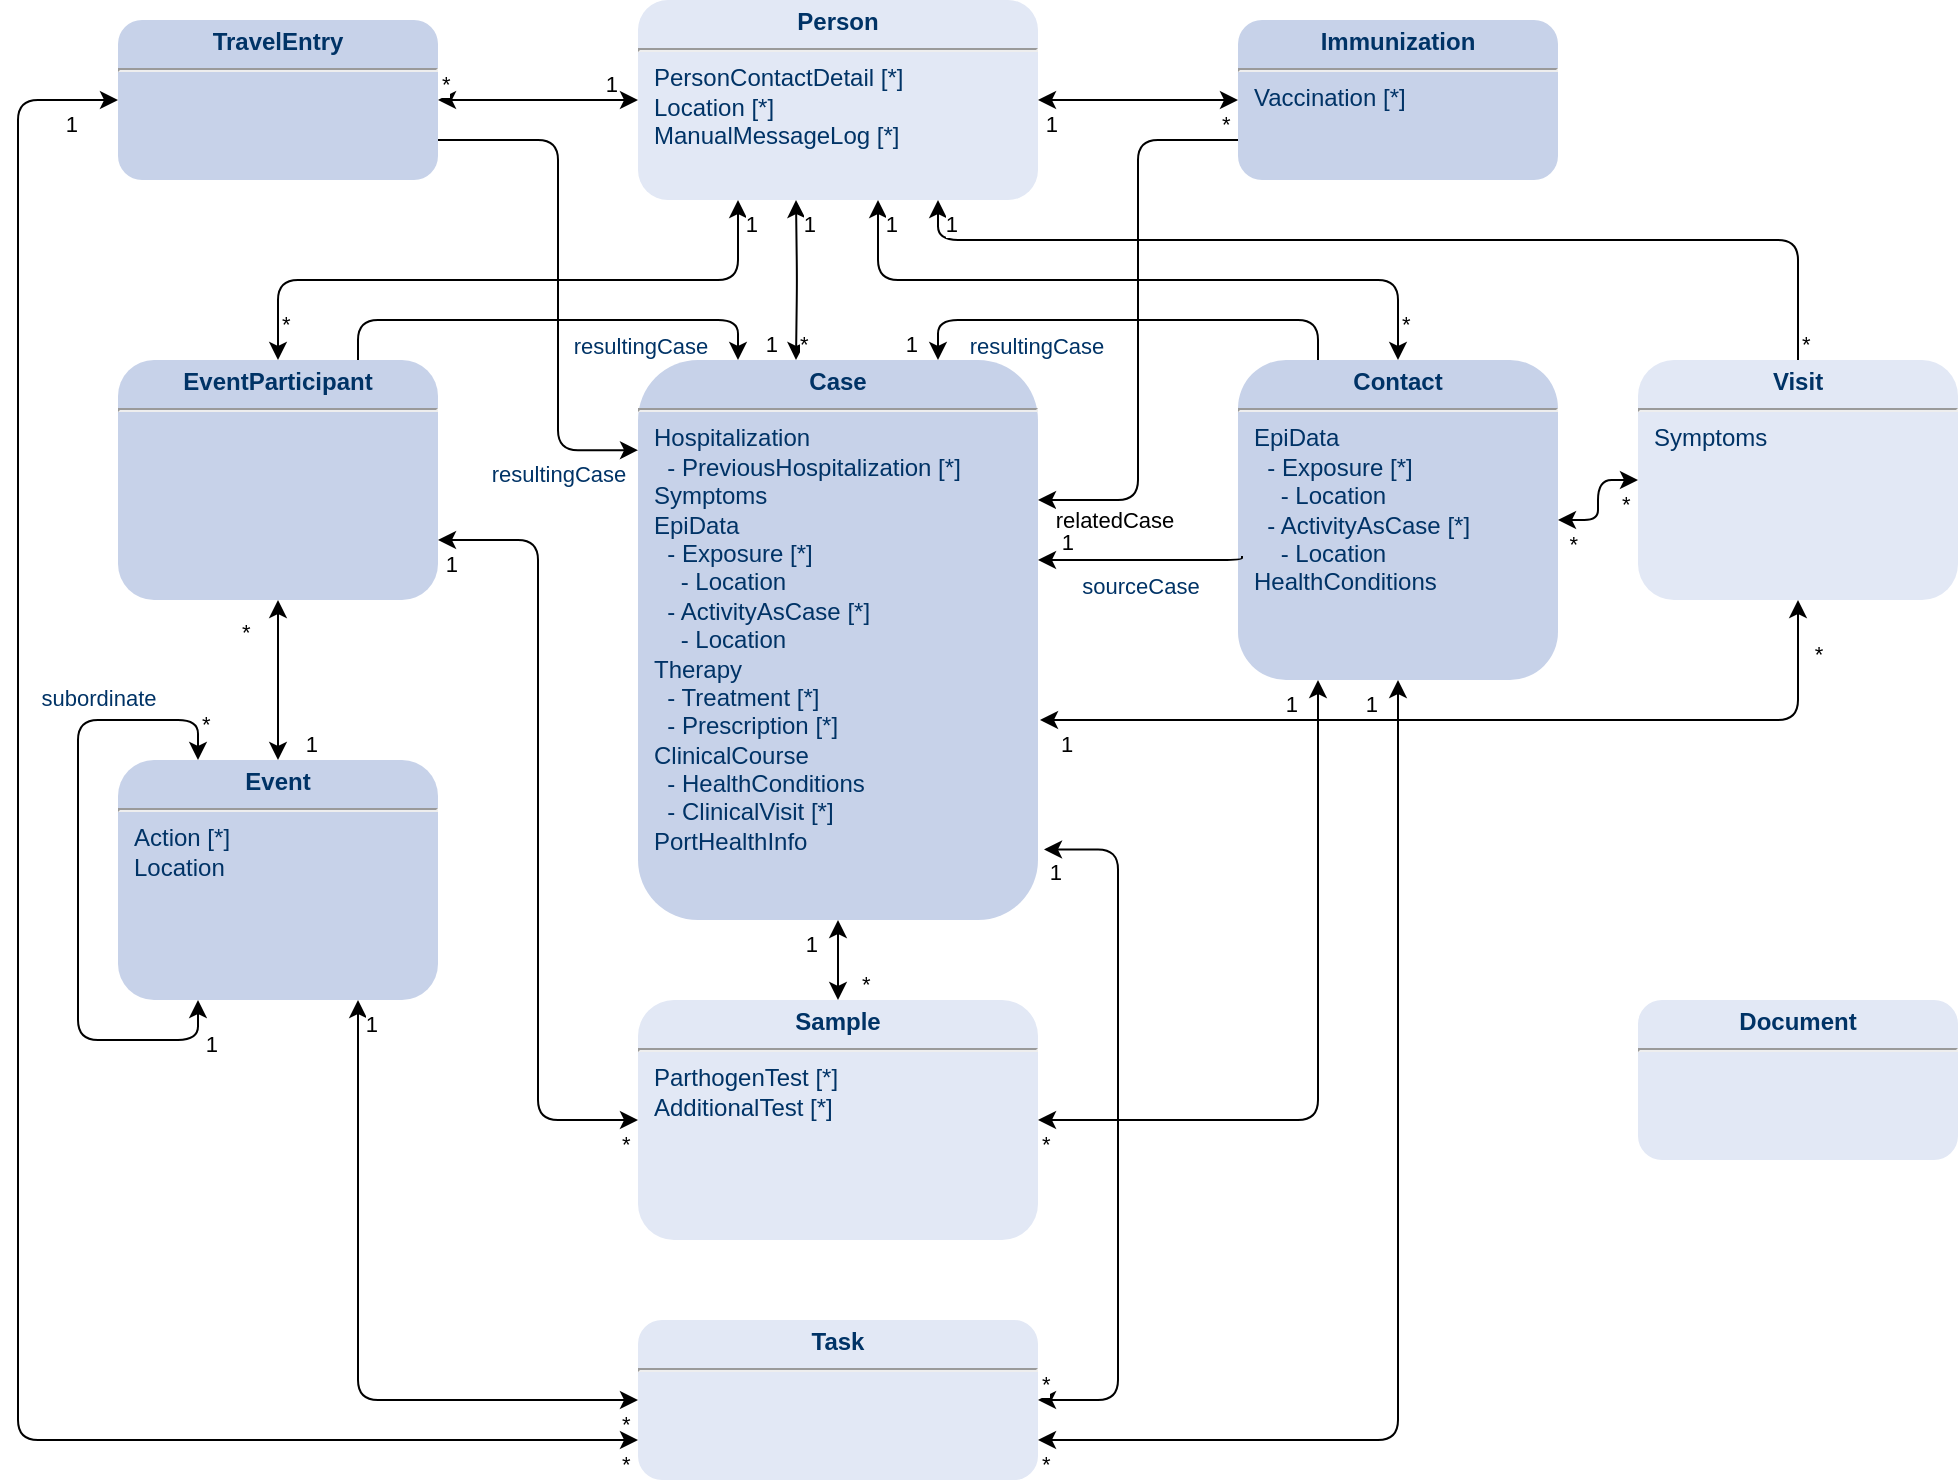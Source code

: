 <mxfile version="20.4.0" type="device"><diagram id="3otBw4WY1F9JUYCUnXQR" name="Seite-1"><mxGraphModel dx="1422" dy="752" grid="1" gridSize="10" guides="1" tooltips="1" connect="1" arrows="1" fold="1" page="1" pageScale="1" pageWidth="827" pageHeight="1169" math="0" shadow="0"><root><mxCell id="0"/><mxCell id="1" parent="0"/><mxCell id="sUHIJMvsawrm-rF5vCnu-1" value="&lt;p style=&quot;margin: 4px 0px 0px ; text-align: center&quot;&gt;&lt;strong&gt;Contact&lt;/strong&gt;&lt;/p&gt;&lt;hr&gt;&lt;p style=&quot;margin: 0px ; margin-left: 8px&quot;&gt;EpiData&lt;/p&gt;&lt;p style=&quot;margin: 0px ; margin-left: 8px&quot;&gt;&amp;nbsp; - Exposure [*]&lt;/p&gt;&lt;p style=&quot;margin: 0px ; margin-left: 8px&quot;&gt;&amp;nbsp;&amp;nbsp;&amp;nbsp; - Location&lt;br&gt;&lt;/p&gt;&lt;p style=&quot;margin: 0px ; margin-left: 8px&quot;&gt;&amp;nbsp; - ActivityAsCase [*]&lt;br&gt;&lt;/p&gt;&lt;p style=&quot;margin: 0px ; margin-left: 8px&quot;&gt;&amp;nbsp;&amp;nbsp;&amp;nbsp; - Location&lt;/p&gt;&lt;p style=&quot;margin: 0px ; margin-left: 8px&quot;&gt;HealthConditions&lt;br&gt;&lt;/p&gt;" style="verticalAlign=top;align=left;overflow=fill;fontSize=12;fontFamily=Helvetica;html=1;strokeColor=none;shadow=0;fillColor=#C7D2E9;fontColor=#003366;rounded=1;" vertex="1" parent="1"><mxGeometry x="820" y="440" width="160" height="160" as="geometry"/></mxCell><mxCell id="sUHIJMvsawrm-rF5vCnu-2" value="&lt;p style=&quot;margin: 4px 0px 0px ; text-align: center&quot;&gt;&lt;strong&gt;Case&lt;/strong&gt;&lt;/p&gt;&lt;hr&gt;&lt;p style=&quot;margin: 0px ; margin-left: 8px&quot;&gt;Hospitalization&lt;/p&gt;&lt;p style=&quot;margin: 0px ; margin-left: 8px&quot;&gt;&amp;nbsp; - PreviousHospitalization [*]&lt;br&gt;&lt;/p&gt;&lt;p style=&quot;margin: 0px ; margin-left: 8px&quot;&gt;Symptoms&lt;/p&gt;&lt;p style=&quot;margin: 0px ; margin-left: 8px&quot;&gt;EpiData&lt;/p&gt;&lt;p style=&quot;margin: 0px ; margin-left: 8px&quot;&gt;&amp;nbsp; - Exposure [*]&lt;/p&gt;&lt;p style=&quot;margin: 0px ; margin-left: 8px&quot;&gt;&amp;nbsp;&amp;nbsp;&amp;nbsp; - Location&lt;br&gt;&lt;/p&gt;&lt;p style=&quot;margin: 0px ; margin-left: 8px&quot;&gt;&amp;nbsp; - ActivityAsCase [*]&lt;br&gt;&lt;/p&gt;&lt;p style=&quot;margin: 0px ; margin-left: 8px&quot;&gt;&amp;nbsp;&amp;nbsp;&amp;nbsp; - Location&lt;/p&gt;&lt;p style=&quot;margin: 0px ; margin-left: 8px&quot;&gt;Therapy&lt;/p&gt;&lt;p style=&quot;margin: 0px ; margin-left: 8px&quot;&gt;&amp;nbsp; - Treatment [*]&lt;/p&gt;&lt;p style=&quot;margin: 0px ; margin-left: 8px&quot;&gt;&amp;nbsp; - Prescription [*]&lt;br&gt;&lt;/p&gt;&lt;p style=&quot;margin: 0px ; margin-left: 8px&quot;&gt;ClinicalCourse&lt;/p&gt;&lt;p style=&quot;margin: 0px ; margin-left: 8px&quot;&gt;&amp;nbsp; - HealthConditions&lt;/p&gt;&lt;p style=&quot;margin: 0px ; margin-left: 8px&quot;&gt;&amp;nbsp; - ClinicalVisit [*]&lt;br&gt;&lt;/p&gt;&lt;p style=&quot;margin: 0px ; margin-left: 8px&quot;&gt;PortHealthInfo&lt;/p&gt;" style="verticalAlign=top;align=left;overflow=fill;fontSize=12;fontFamily=Helvetica;html=1;shadow=0;fontColor=#003366;strokeColor=none;rounded=1;fillColor=#C7D2E9;" vertex="1" parent="1"><mxGeometry x="520" y="440" width="200" height="280" as="geometry"/></mxCell><mxCell id="sUHIJMvsawrm-rF5vCnu-3" value="&lt;p style=&quot;margin: 4px 0px 0px ; text-align: center&quot;&gt;&lt;b&gt;Event&lt;/b&gt;&lt;/p&gt;&lt;hr&gt;&lt;p style=&quot;margin: 0px ; margin-left: 8px&quot;&gt;Action [*]&lt;/p&gt;&lt;p style=&quot;margin: 0px ; margin-left: 8px&quot;&gt;Location&lt;br&gt;&lt;/p&gt;" style="verticalAlign=top;align=left;overflow=fill;fontSize=12;fontFamily=Helvetica;html=1;strokeColor=none;shadow=0;fillColor=#C7D2E9;fontColor=#003366;rounded=1;" vertex="1" parent="1"><mxGeometry x="260" y="640" width="160" height="120" as="geometry"/></mxCell><mxCell id="sUHIJMvsawrm-rF5vCnu-4" value="&lt;p style=&quot;margin: 4px 0px 0px ; text-align: center&quot;&gt;&lt;b&gt;EventParticipant&lt;/b&gt;&lt;/p&gt;&lt;hr&gt;&lt;p style=&quot;margin: 0px ; margin-left: 8px&quot;&gt;&lt;br&gt;&lt;/p&gt;" style="verticalAlign=top;align=left;overflow=fill;fontSize=12;fontFamily=Helvetica;html=1;strokeColor=none;shadow=0;fillColor=#C7D2E9;fontColor=#003366;rounded=1;" vertex="1" parent="1"><mxGeometry x="260" y="440" width="160" height="120" as="geometry"/></mxCell><mxCell id="sUHIJMvsawrm-rF5vCnu-5" value="&lt;p style=&quot;margin: 4px 0px 0px ; text-align: center&quot;&gt;&lt;b&gt;Task&lt;/b&gt;&lt;/p&gt;&lt;hr&gt;&lt;p style=&quot;margin: 0px ; margin-left: 8px&quot;&gt;&lt;br&gt;&lt;/p&gt;" style="verticalAlign=top;align=left;overflow=fill;fontSize=12;fontFamily=Helvetica;html=1;strokeColor=none;shadow=0;fillColor=#E2E8F5;fontColor=#003366;rounded=1;" vertex="1" parent="1"><mxGeometry x="520" y="920" width="200" height="80" as="geometry"/></mxCell><mxCell id="sUHIJMvsawrm-rF5vCnu-6" value="&lt;p style=&quot;margin: 4px 0px 0px ; text-align: center&quot;&gt;&lt;b&gt;Sample&lt;/b&gt;&lt;/p&gt;&lt;hr&gt;&lt;p style=&quot;margin: 0px ; margin-left: 8px&quot;&gt;&lt;span&gt;ParthogenTest [*]&lt;/span&gt;&lt;br&gt;&lt;/p&gt;&lt;p style=&quot;margin: 0px ; margin-left: 8px&quot;&gt;AdditionalTest [*]&lt;br&gt;&lt;/p&gt;" style="verticalAlign=top;align=left;overflow=fill;fontSize=12;fontFamily=Helvetica;html=1;strokeColor=none;shadow=0;fillColor=#E2E8F5;fontColor=#003366;rounded=1;" vertex="1" parent="1"><mxGeometry x="520" y="760" width="200" height="120" as="geometry"/></mxCell><mxCell id="sUHIJMvsawrm-rF5vCnu-7" style="edgeStyle=orthogonalEdgeStyle;rounded=1;orthogonalLoop=1;jettySize=auto;html=1;startArrow=classic;startFill=1;exitX=0.5;exitY=1;exitDx=0;exitDy=0;" edge="1" parent="1" source="sUHIJMvsawrm-rF5vCnu-10"><mxGeometry relative="1" as="geometry"><Array as="points"><mxPoint x="1100" y="620"/></Array><mxPoint x="721" y="620" as="targetPoint"/></mxGeometry></mxCell><mxCell id="sUHIJMvsawrm-rF5vCnu-8" value="*" style="edgeLabel;html=1;align=center;verticalAlign=middle;resizable=0;points=[];" connectable="0" vertex="1" parent="sUHIJMvsawrm-rF5vCnu-7"><mxGeometry x="-0.877" y="-2" relative="1" as="geometry"><mxPoint x="12" as="offset"/></mxGeometry></mxCell><mxCell id="sUHIJMvsawrm-rF5vCnu-9" value="1" style="edgeLabel;html=1;align=center;verticalAlign=middle;resizable=0;points=[];" connectable="0" vertex="1" parent="sUHIJMvsawrm-rF5vCnu-7"><mxGeometry x="0.899" relative="1" as="geometry"><mxPoint x="-9" y="12" as="offset"/></mxGeometry></mxCell><mxCell id="sUHIJMvsawrm-rF5vCnu-10" value="&lt;p style=&quot;margin: 4px 0px 0px ; text-align: center&quot;&gt;&lt;strong&gt;Visit&lt;/strong&gt;&lt;/p&gt;&lt;hr&gt;&lt;p style=&quot;margin: 0px ; margin-left: 8px&quot;&gt;Symptoms&lt;/p&gt;" style="verticalAlign=top;align=left;overflow=fill;fontSize=12;fontFamily=Helvetica;html=1;strokeColor=none;shadow=0;fillColor=#E2E8F5;fontColor=#003366;rounded=1;" vertex="1" parent="1"><mxGeometry x="1020" y="440" width="160" height="120" as="geometry"/></mxCell><mxCell id="sUHIJMvsawrm-rF5vCnu-11" value="&lt;p style=&quot;margin: 4px 0px 0px ; text-align: center&quot;&gt;&lt;strong&gt;Person&lt;/strong&gt;&lt;/p&gt;&lt;hr&gt;&lt;p style=&quot;margin: 0px ; margin-left: 8px&quot;&gt;PersonContactDetail [*]&lt;/p&gt;&lt;p style=&quot;margin: 0px ; margin-left: 8px&quot;&gt;Location [*]&lt;/p&gt;&lt;p style=&quot;margin: 0px ; margin-left: 8px&quot;&gt;ManualMessageLog [*]&lt;br&gt;&lt;/p&gt;" style="verticalAlign=top;align=left;overflow=fill;fontSize=12;fontFamily=Helvetica;html=1;strokeColor=none;shadow=0;fillColor=#E2E8F5;fontColor=#003366;rounded=1;" vertex="1" parent="1"><mxGeometry x="520" y="260" width="200" height="100" as="geometry"/></mxCell><mxCell id="sUHIJMvsawrm-rF5vCnu-12" value="" style="endArrow=classic;html=1;edgeStyle=orthogonalEdgeStyle;fontColor=#003366;entryX=0.75;entryY=1;entryDx=0;entryDy=0;endSize=6;endFill=1;startArrow=classic;startFill=1;verticalAlign=top;fontStyle=0;exitX=0;exitY=0.5;exitDx=0;exitDy=0;" edge="1" parent="1" source="sUHIJMvsawrm-rF5vCnu-5" target="sUHIJMvsawrm-rF5vCnu-3"><mxGeometry relative="1" as="geometry"><mxPoint x="240" y="970" as="sourcePoint"/><mxPoint x="430" y="920" as="targetPoint"/><Array as="points"><mxPoint x="380" y="960"/></Array></mxGeometry></mxCell><mxCell id="sUHIJMvsawrm-rF5vCnu-13" value="*" style="edgeLabel;resizable=0;html=1;align=left;verticalAlign=bottom;" connectable="0" vertex="1" parent="sUHIJMvsawrm-rF5vCnu-12"><mxGeometry x="-1" relative="1" as="geometry"><mxPoint x="-10" y="20" as="offset"/></mxGeometry></mxCell><mxCell id="sUHIJMvsawrm-rF5vCnu-14" value="1" style="edgeLabel;resizable=0;html=1;align=right;verticalAlign=bottom;" connectable="0" vertex="1" parent="sUHIJMvsawrm-rF5vCnu-12"><mxGeometry x="1" relative="1" as="geometry"><mxPoint x="10" y="20" as="offset"/></mxGeometry></mxCell><mxCell id="sUHIJMvsawrm-rF5vCnu-15" value="" style="endArrow=classic;html=1;edgeStyle=orthogonalEdgeStyle;fontColor=#003366;entryX=0.5;entryY=1;entryDx=0;entryDy=0;endSize=6;endFill=1;startArrow=classic;startFill=1;verticalAlign=top;fontStyle=0;exitX=1;exitY=0.75;exitDx=0;exitDy=0;" edge="1" parent="1" source="sUHIJMvsawrm-rF5vCnu-5" target="sUHIJMvsawrm-rF5vCnu-1"><mxGeometry relative="1" as="geometry"><mxPoint x="530" y="870" as="sourcePoint"/><mxPoint x="370" y="770" as="targetPoint"/></mxGeometry></mxCell><mxCell id="sUHIJMvsawrm-rF5vCnu-16" value="*" style="edgeLabel;resizable=0;html=1;align=left;verticalAlign=bottom;" connectable="0" vertex="1" parent="sUHIJMvsawrm-rF5vCnu-15"><mxGeometry x="-1" relative="1" as="geometry"><mxPoint y="20" as="offset"/></mxGeometry></mxCell><mxCell id="sUHIJMvsawrm-rF5vCnu-17" value="1" style="edgeLabel;resizable=0;html=1;align=right;verticalAlign=bottom;" connectable="0" vertex="1" parent="sUHIJMvsawrm-rF5vCnu-15"><mxGeometry x="1" relative="1" as="geometry"><mxPoint x="-10" y="20" as="offset"/></mxGeometry></mxCell><mxCell id="sUHIJMvsawrm-rF5vCnu-18" value="" style="endArrow=classic;html=1;edgeStyle=orthogonalEdgeStyle;fontColor=#003366;endSize=6;endFill=1;startArrow=classic;startFill=1;verticalAlign=top;fontStyle=0;exitX=1;exitY=0.5;exitDx=0;exitDy=0;entryX=1.015;entryY=0.874;entryDx=0;entryDy=0;entryPerimeter=0;" edge="1" parent="1" source="sUHIJMvsawrm-rF5vCnu-5" target="sUHIJMvsawrm-rF5vCnu-2"><mxGeometry relative="1" as="geometry"><mxPoint x="690" y="870.0" as="sourcePoint"/><mxPoint x="683" y="590" as="targetPoint"/><Array as="points"><mxPoint x="760" y="960"/><mxPoint x="760" y="685"/></Array></mxGeometry></mxCell><mxCell id="sUHIJMvsawrm-rF5vCnu-19" value="*" style="edgeLabel;resizable=0;html=1;align=left;verticalAlign=bottom;" connectable="0" vertex="1" parent="sUHIJMvsawrm-rF5vCnu-18"><mxGeometry x="-1" relative="1" as="geometry"><mxPoint as="offset"/></mxGeometry></mxCell><mxCell id="sUHIJMvsawrm-rF5vCnu-20" value="1" style="edgeLabel;resizable=0;html=1;align=right;verticalAlign=bottom;" connectable="0" vertex="1" parent="sUHIJMvsawrm-rF5vCnu-18"><mxGeometry x="1" relative="1" as="geometry"><mxPoint x="9.8" y="20" as="offset"/></mxGeometry></mxCell><mxCell id="sUHIJMvsawrm-rF5vCnu-21" value="" style="endArrow=classic;html=1;edgeStyle=orthogonalEdgeStyle;fontColor=#003366;entryX=0.25;entryY=1;entryDx=0;entryDy=0;endSize=6;endFill=1;startArrow=classic;startFill=1;verticalAlign=top;fontStyle=0;exitX=1;exitY=0.5;exitDx=0;exitDy=0;" edge="1" parent="1" source="sUHIJMvsawrm-rF5vCnu-6" target="sUHIJMvsawrm-rF5vCnu-1"><mxGeometry relative="1" as="geometry"><mxPoint x="690" y="900.0" as="sourcePoint"/><mxPoint x="850" y="570" as="targetPoint"/></mxGeometry></mxCell><mxCell id="sUHIJMvsawrm-rF5vCnu-22" value="*" style="edgeLabel;resizable=0;html=1;align=left;verticalAlign=bottom;" connectable="0" vertex="1" parent="sUHIJMvsawrm-rF5vCnu-21"><mxGeometry x="-1" relative="1" as="geometry"><mxPoint y="20" as="offset"/></mxGeometry></mxCell><mxCell id="sUHIJMvsawrm-rF5vCnu-23" value="1" style="edgeLabel;resizable=0;html=1;align=right;verticalAlign=bottom;" connectable="0" vertex="1" parent="sUHIJMvsawrm-rF5vCnu-21"><mxGeometry x="1" relative="1" as="geometry"><mxPoint x="-10" y="20" as="offset"/></mxGeometry></mxCell><mxCell id="sUHIJMvsawrm-rF5vCnu-24" value="" style="endArrow=classic;html=1;edgeStyle=orthogonalEdgeStyle;fontColor=#003366;endSize=6;endFill=1;startArrow=classic;startFill=1;verticalAlign=top;fontStyle=0;exitX=0.5;exitY=0;exitDx=0;exitDy=0;entryX=0.5;entryY=1;entryDx=0;entryDy=0;" edge="1" parent="1" source="sUHIJMvsawrm-rF5vCnu-6" target="sUHIJMvsawrm-rF5vCnu-2"><mxGeometry relative="1" as="geometry"><mxPoint x="690" y="710.0" as="sourcePoint"/><mxPoint x="600" y="590" as="targetPoint"/></mxGeometry></mxCell><mxCell id="sUHIJMvsawrm-rF5vCnu-25" value="*" style="edgeLabel;resizable=0;html=1;align=left;verticalAlign=bottom;" connectable="0" vertex="1" parent="sUHIJMvsawrm-rF5vCnu-24"><mxGeometry x="-1" relative="1" as="geometry"><mxPoint x="10" as="offset"/></mxGeometry></mxCell><mxCell id="sUHIJMvsawrm-rF5vCnu-26" value="1" style="edgeLabel;resizable=0;html=1;align=right;verticalAlign=bottom;" connectable="0" vertex="1" parent="sUHIJMvsawrm-rF5vCnu-24"><mxGeometry x="1" relative="1" as="geometry"><mxPoint x="-10" y="20" as="offset"/></mxGeometry></mxCell><mxCell id="sUHIJMvsawrm-rF5vCnu-27" value="" style="endArrow=classic;html=1;edgeStyle=orthogonalEdgeStyle;fontColor=#003366;endSize=6;endFill=1;startArrow=classic;startFill=1;verticalAlign=top;fontStyle=0;entryX=1;entryY=0.75;entryDx=0;entryDy=0;exitX=0;exitY=0.5;exitDx=0;exitDy=0;" edge="1" parent="1" source="sUHIJMvsawrm-rF5vCnu-6" target="sUHIJMvsawrm-rF5vCnu-4"><mxGeometry relative="1" as="geometry"><mxPoint x="500" y="760" as="sourcePoint"/><mxPoint x="460" y="500" as="targetPoint"/></mxGeometry></mxCell><mxCell id="sUHIJMvsawrm-rF5vCnu-28" value="*" style="edgeLabel;resizable=0;html=1;align=left;verticalAlign=bottom;" connectable="0" vertex="1" parent="sUHIJMvsawrm-rF5vCnu-27"><mxGeometry x="-1" relative="1" as="geometry"><mxPoint x="-10" y="20" as="offset"/></mxGeometry></mxCell><mxCell id="sUHIJMvsawrm-rF5vCnu-29" value="1" style="edgeLabel;resizable=0;html=1;align=right;verticalAlign=bottom;" connectable="0" vertex="1" parent="sUHIJMvsawrm-rF5vCnu-27"><mxGeometry x="1" relative="1" as="geometry"><mxPoint x="10" y="20" as="offset"/></mxGeometry></mxCell><mxCell id="sUHIJMvsawrm-rF5vCnu-30" value="" style="endArrow=classic;html=1;edgeStyle=orthogonalEdgeStyle;fontColor=#003366;endSize=6;endFill=1;startArrow=classic;startFill=1;verticalAlign=top;fontStyle=0;exitX=0;exitY=0.5;exitDx=0;exitDy=0;entryX=1;entryY=0.5;entryDx=0;entryDy=0;" edge="1" parent="1" source="sUHIJMvsawrm-rF5vCnu-10" target="sUHIJMvsawrm-rF5vCnu-1"><mxGeometry relative="1" as="geometry"><mxPoint x="1030" y="508" as="sourcePoint"/><mxPoint x="980" y="509" as="targetPoint"/></mxGeometry></mxCell><mxCell id="sUHIJMvsawrm-rF5vCnu-31" value="*" style="edgeLabel;resizable=0;html=1;align=left;verticalAlign=bottom;" connectable="0" vertex="1" parent="sUHIJMvsawrm-rF5vCnu-30"><mxGeometry x="-1" relative="1" as="geometry"><mxPoint x="-10" y="20" as="offset"/></mxGeometry></mxCell><mxCell id="sUHIJMvsawrm-rF5vCnu-32" value="*" style="edgeLabel;resizable=0;html=1;align=right;verticalAlign=bottom;" connectable="0" vertex="1" parent="sUHIJMvsawrm-rF5vCnu-30"><mxGeometry x="1" relative="1" as="geometry"><mxPoint x="10" y="20" as="offset"/></mxGeometry></mxCell><mxCell id="sUHIJMvsawrm-rF5vCnu-33" value="" style="endArrow=classic;html=1;edgeStyle=orthogonalEdgeStyle;fontColor=#003366;entryX=0.5;entryY=0;entryDx=0;entryDy=0;endSize=6;endFill=1;startArrow=classic;startFill=1;verticalAlign=top;fontStyle=0;exitX=0.5;exitY=1;exitDx=0;exitDy=0;" edge="1" parent="1" source="sUHIJMvsawrm-rF5vCnu-4" target="sUHIJMvsawrm-rF5vCnu-3"><mxGeometry relative="1" as="geometry"><mxPoint x="530" y="870" as="sourcePoint"/><mxPoint x="370" y="730" as="targetPoint"/></mxGeometry></mxCell><mxCell id="sUHIJMvsawrm-rF5vCnu-34" value="*" style="edgeLabel;resizable=0;html=1;align=left;verticalAlign=bottom;" connectable="0" vertex="1" parent="sUHIJMvsawrm-rF5vCnu-33"><mxGeometry x="-1" relative="1" as="geometry"><mxPoint x="-20" y="24.5" as="offset"/></mxGeometry></mxCell><mxCell id="sUHIJMvsawrm-rF5vCnu-35" value="1" style="edgeLabel;resizable=0;html=1;align=right;verticalAlign=bottom;" connectable="0" vertex="1" parent="sUHIJMvsawrm-rF5vCnu-33"><mxGeometry x="1" relative="1" as="geometry"><mxPoint x="20" as="offset"/></mxGeometry></mxCell><mxCell id="sUHIJMvsawrm-rF5vCnu-36" value="resultingCase" style="endArrow=classic;html=1;fontColor=#003366;entryX=0.25;entryY=0;entryDx=0;entryDy=0;endSize=6;endFill=1;startArrow=none;startFill=0;verticalAlign=top;fontStyle=0;exitX=0.75;exitY=0;exitDx=0;exitDy=0;edgeStyle=orthogonalEdgeStyle;" edge="1" parent="1" source="sUHIJMvsawrm-rF5vCnu-4" target="sUHIJMvsawrm-rF5vCnu-2"><mxGeometry x="0.4" relative="1" as="geometry"><mxPoint x="441" y="470" as="sourcePoint"/><mxPoint x="570" y="370.0" as="targetPoint"/><Array as="points"><mxPoint x="400" y="420"/><mxPoint x="560" y="420"/></Array><mxPoint as="offset"/></mxGeometry></mxCell><mxCell id="sUHIJMvsawrm-rF5vCnu-37" value="1" style="edgeLabel;resizable=0;html=1;align=right;verticalAlign=bottom;" connectable="0" vertex="1" parent="sUHIJMvsawrm-rF5vCnu-36"><mxGeometry x="1" relative="1" as="geometry"><mxPoint x="20" as="offset"/></mxGeometry></mxCell><mxCell id="sUHIJMvsawrm-rF5vCnu-38" value="resultingCase" style="endArrow=classic;html=1;fontColor=#003366;endSize=6;endFill=1;startArrow=none;startFill=0;verticalAlign=top;fontStyle=0;exitX=0.25;exitY=0;exitDx=0;exitDy=0;edgeStyle=orthogonalEdgeStyle;entryX=0.75;entryY=0;entryDx=0;entryDy=0;" edge="1" parent="1" source="sUHIJMvsawrm-rF5vCnu-1" target="sUHIJMvsawrm-rF5vCnu-2"><mxGeometry x="0.4" relative="1" as="geometry"><mxPoint x="410" y="450" as="sourcePoint"/><mxPoint x="640" y="410" as="targetPoint"/><Array as="points"><mxPoint x="800" y="420"/><mxPoint x="640" y="420"/></Array><mxPoint as="offset"/></mxGeometry></mxCell><mxCell id="sUHIJMvsawrm-rF5vCnu-39" value="1" style="edgeLabel;resizable=0;html=1;align=right;verticalAlign=bottom;" connectable="0" vertex="1" parent="sUHIJMvsawrm-rF5vCnu-38"><mxGeometry x="1" relative="1" as="geometry"><mxPoint x="-9.84" as="offset"/></mxGeometry></mxCell><mxCell id="sUHIJMvsawrm-rF5vCnu-40" value="sourceCase" style="endArrow=classic;html=1;fontColor=#003366;endSize=6;endFill=1;startArrow=none;startFill=0;verticalAlign=top;fontStyle=0;edgeStyle=orthogonalEdgeStyle;" edge="1" parent="1"><mxGeometry x="0.015" relative="1" as="geometry"><mxPoint x="822" y="538" as="sourcePoint"/><mxPoint x="720" y="540" as="targetPoint"/><Array as="points"><mxPoint x="822" y="540"/></Array><mxPoint as="offset"/></mxGeometry></mxCell><mxCell id="sUHIJMvsawrm-rF5vCnu-41" value="1" style="edgeLabel;resizable=0;html=1;align=right;verticalAlign=bottom;" connectable="0" vertex="1" parent="sUHIJMvsawrm-rF5vCnu-40"><mxGeometry x="1" relative="1" as="geometry"><mxPoint x="18" y="-1" as="offset"/></mxGeometry></mxCell><mxCell id="sUHIJMvsawrm-rF5vCnu-42" value="" style="endArrow=classic;html=1;edgeStyle=orthogonalEdgeStyle;fontColor=#003366;endSize=6;endFill=1;startArrow=classic;startFill=1;verticalAlign=top;fontStyle=0;exitX=0.25;exitY=0;exitDx=0;exitDy=0;entryX=0.25;entryY=1;entryDx=0;entryDy=0;" edge="1" parent="1" source="sUHIJMvsawrm-rF5vCnu-3" target="sUHIJMvsawrm-rF5vCnu-3"><mxGeometry relative="1" as="geometry"><mxPoint x="370" y="570" as="sourcePoint"/><mxPoint x="320" y="760" as="targetPoint"/><Array as="points"><mxPoint x="300" y="620"/><mxPoint x="240" y="620"/><mxPoint x="240" y="780"/><mxPoint x="300" y="780"/></Array></mxGeometry></mxCell><mxCell id="sUHIJMvsawrm-rF5vCnu-43" value="*" style="edgeLabel;resizable=0;html=1;align=left;verticalAlign=bottom;" connectable="0" vertex="1" parent="sUHIJMvsawrm-rF5vCnu-42"><mxGeometry x="-1" relative="1" as="geometry"><mxPoint y="-10" as="offset"/></mxGeometry></mxCell><mxCell id="sUHIJMvsawrm-rF5vCnu-44" value="1" style="edgeLabel;resizable=0;html=1;align=right;verticalAlign=bottom;" connectable="0" vertex="1" parent="sUHIJMvsawrm-rF5vCnu-42"><mxGeometry x="1" relative="1" as="geometry"><mxPoint x="10" y="30" as="offset"/></mxGeometry></mxCell><mxCell id="sUHIJMvsawrm-rF5vCnu-45" value="subordinate" style="edgeLabel;html=1;align=center;verticalAlign=middle;resizable=0;points=[];fontColor=#003366;" vertex="1" connectable="0" parent="sUHIJMvsawrm-rF5vCnu-42"><mxGeometry x="-0.087" y="-1" relative="1" as="geometry"><mxPoint x="11" y="-77" as="offset"/></mxGeometry></mxCell><mxCell id="sUHIJMvsawrm-rF5vCnu-46" value="relatedCase" style="edgeStyle=orthogonalEdgeStyle;rounded=1;orthogonalLoop=1;jettySize=auto;html=1;entryX=1;entryY=0.25;entryDx=0;entryDy=0;startArrow=none;startFill=0;exitX=0;exitY=0.75;exitDx=0;exitDy=0;" edge="1" parent="1" source="sUHIJMvsawrm-rF5vCnu-67" target="sUHIJMvsawrm-rF5vCnu-2"><mxGeometry x="0.727" y="10" relative="1" as="geometry"><mxPoint as="offset"/></mxGeometry></mxCell><mxCell id="sUHIJMvsawrm-rF5vCnu-47" value="&lt;p style=&quot;margin: 4px 0px 0px ; text-align: center&quot;&gt;&lt;b&gt;TravelEntry&lt;/b&gt;&lt;/p&gt;&lt;hr&gt;&lt;p style=&quot;margin: 0px ; margin-left: 8px&quot;&gt;&lt;br&gt;&lt;/p&gt;" style="verticalAlign=top;align=left;overflow=fill;fontSize=12;fontFamily=Helvetica;html=1;strokeColor=none;shadow=0;fillColor=#C7D2E9;fontColor=#003366;rounded=1;" vertex="1" parent="1"><mxGeometry x="260" y="270" width="160" height="80" as="geometry"/></mxCell><mxCell id="sUHIJMvsawrm-rF5vCnu-48" value="resultingCase" style="endArrow=classic;html=1;fontColor=#003366;entryX=0;entryY=0.161;entryDx=0;entryDy=0;endSize=6;endFill=1;startArrow=none;startFill=0;verticalAlign=top;fontStyle=0;exitX=1;exitY=0.75;exitDx=0;exitDy=0;edgeStyle=orthogonalEdgeStyle;entryPerimeter=0;" edge="1" parent="1" source="sUHIJMvsawrm-rF5vCnu-47" target="sUHIJMvsawrm-rF5vCnu-2"><mxGeometry x="0.676" relative="1" as="geometry"><mxPoint x="410" y="450" as="sourcePoint"/><mxPoint x="570" y="450" as="targetPoint"/><Array as="points"><mxPoint x="480" y="330"/><mxPoint x="480" y="485"/></Array><mxPoint as="offset"/></mxGeometry></mxCell><mxCell id="sUHIJMvsawrm-rF5vCnu-49" value="" style="endArrow=classic;html=1;edgeStyle=orthogonalEdgeStyle;fontColor=#003366;endSize=6;endFill=1;startArrow=classic;startFill=1;verticalAlign=top;fontStyle=0;exitX=0.5;exitY=0;exitDx=0;exitDy=0;entryX=0.6;entryY=1;entryDx=0;entryDy=0;entryPerimeter=0;" edge="1" parent="1" source="sUHIJMvsawrm-rF5vCnu-1" target="sUHIJMvsawrm-rF5vCnu-11"><mxGeometry relative="1" as="geometry"><mxPoint x="970" y="510" as="sourcePoint"/><mxPoint x="628" y="360" as="targetPoint"/></mxGeometry></mxCell><mxCell id="sUHIJMvsawrm-rF5vCnu-50" value="*" style="edgeLabel;resizable=0;html=1;align=left;verticalAlign=bottom;" connectable="0" vertex="1" parent="sUHIJMvsawrm-rF5vCnu-49"><mxGeometry x="-1" relative="1" as="geometry"><mxPoint y="-10" as="offset"/></mxGeometry></mxCell><mxCell id="sUHIJMvsawrm-rF5vCnu-51" value="1" style="edgeLabel;resizable=0;html=1;align=right;verticalAlign=bottom;" connectable="0" vertex="1" parent="sUHIJMvsawrm-rF5vCnu-49"><mxGeometry x="1" relative="1" as="geometry"><mxPoint x="10" y="20" as="offset"/></mxGeometry></mxCell><mxCell id="sUHIJMvsawrm-rF5vCnu-52" value="" style="endArrow=classic;html=1;edgeStyle=orthogonalEdgeStyle;fontColor=#003366;entryX=0.395;entryY=1;entryDx=0;entryDy=0;endSize=6;endFill=1;startArrow=classic;startFill=1;verticalAlign=top;fontStyle=0;entryPerimeter=0;" edge="1" parent="1" target="sUHIJMvsawrm-rF5vCnu-11"><mxGeometry relative="1" as="geometry"><mxPoint x="599" y="440" as="sourcePoint"/><mxPoint x="650" y="370" as="targetPoint"/><Array as="points"/></mxGeometry></mxCell><mxCell id="sUHIJMvsawrm-rF5vCnu-53" value="*" style="edgeLabel;resizable=0;html=1;align=left;verticalAlign=bottom;" connectable="0" vertex="1" parent="sUHIJMvsawrm-rF5vCnu-52"><mxGeometry x="-1" relative="1" as="geometry"><mxPoint as="offset"/></mxGeometry></mxCell><mxCell id="sUHIJMvsawrm-rF5vCnu-54" value="1" style="edgeLabel;resizable=0;html=1;align=right;verticalAlign=bottom;" connectable="0" vertex="1" parent="sUHIJMvsawrm-rF5vCnu-52"><mxGeometry x="1" relative="1" as="geometry"><mxPoint x="10" y="20" as="offset"/></mxGeometry></mxCell><mxCell id="sUHIJMvsawrm-rF5vCnu-55" value="" style="endArrow=classic;html=1;edgeStyle=orthogonalEdgeStyle;fontColor=#003366;entryX=0.25;entryY=1;entryDx=0;entryDy=0;endSize=6;endFill=1;startArrow=classic;startFill=1;verticalAlign=top;fontStyle=0;exitX=0.5;exitY=0;exitDx=0;exitDy=0;" edge="1" parent="1" source="sUHIJMvsawrm-rF5vCnu-4" target="sUHIJMvsawrm-rF5vCnu-11"><mxGeometry relative="1" as="geometry"><mxPoint x="610" y="450" as="sourcePoint"/><mxPoint x="610" y="370" as="targetPoint"/></mxGeometry></mxCell><mxCell id="sUHIJMvsawrm-rF5vCnu-56" value="*" style="edgeLabel;resizable=0;html=1;align=left;verticalAlign=bottom;" connectable="0" vertex="1" parent="sUHIJMvsawrm-rF5vCnu-55"><mxGeometry x="-1" relative="1" as="geometry"><mxPoint y="-10" as="offset"/></mxGeometry></mxCell><mxCell id="sUHIJMvsawrm-rF5vCnu-57" value="1" style="edgeLabel;resizable=0;html=1;align=right;verticalAlign=bottom;" connectable="0" vertex="1" parent="sUHIJMvsawrm-rF5vCnu-55"><mxGeometry x="1" relative="1" as="geometry"><mxPoint x="10" y="20" as="offset"/></mxGeometry></mxCell><mxCell id="sUHIJMvsawrm-rF5vCnu-58" value="" style="endArrow=classic;html=1;edgeStyle=orthogonalEdgeStyle;fontColor=#003366;entryX=0;entryY=0.5;entryDx=0;entryDy=0;endSize=6;endFill=1;startArrow=classic;startFill=1;verticalAlign=top;fontStyle=0;exitX=1;exitY=0.5;exitDx=0;exitDy=0;" edge="1" parent="1" source="sUHIJMvsawrm-rF5vCnu-47" target="sUHIJMvsawrm-rF5vCnu-11"><mxGeometry relative="1" as="geometry"><mxPoint x="620" y="460" as="sourcePoint"/><mxPoint x="620" y="380" as="targetPoint"/></mxGeometry></mxCell><mxCell id="sUHIJMvsawrm-rF5vCnu-59" value="*" style="edgeLabel;resizable=0;html=1;align=left;verticalAlign=bottom;" connectable="0" vertex="1" parent="sUHIJMvsawrm-rF5vCnu-58"><mxGeometry x="-1" relative="1" as="geometry"><mxPoint as="offset"/></mxGeometry></mxCell><mxCell id="sUHIJMvsawrm-rF5vCnu-60" value="1" style="edgeLabel;resizable=0;html=1;align=right;verticalAlign=bottom;" connectable="0" vertex="1" parent="sUHIJMvsawrm-rF5vCnu-58"><mxGeometry x="1" relative="1" as="geometry"><mxPoint x="-10" as="offset"/></mxGeometry></mxCell><mxCell id="sUHIJMvsawrm-rF5vCnu-61" value="" style="endArrow=classic;html=1;edgeStyle=orthogonalEdgeStyle;fontColor=#003366;entryX=1;entryY=0.5;entryDx=0;entryDy=0;endSize=6;endFill=1;startArrow=classic;startFill=1;verticalAlign=top;fontStyle=0;exitX=0;exitY=0.5;exitDx=0;exitDy=0;" edge="1" parent="1" source="sUHIJMvsawrm-rF5vCnu-67" target="sUHIJMvsawrm-rF5vCnu-11"><mxGeometry relative="1" as="geometry"><mxPoint x="630" y="470" as="sourcePoint"/><mxPoint x="630" y="390" as="targetPoint"/></mxGeometry></mxCell><mxCell id="sUHIJMvsawrm-rF5vCnu-62" value="*" style="edgeLabel;resizable=0;html=1;align=left;verticalAlign=bottom;" connectable="0" vertex="1" parent="sUHIJMvsawrm-rF5vCnu-61"><mxGeometry x="-1" relative="1" as="geometry"><mxPoint x="-10" y="20" as="offset"/></mxGeometry></mxCell><mxCell id="sUHIJMvsawrm-rF5vCnu-63" value="1" style="edgeLabel;resizable=0;html=1;align=right;verticalAlign=bottom;" connectable="0" vertex="1" parent="sUHIJMvsawrm-rF5vCnu-61"><mxGeometry x="1" relative="1" as="geometry"><mxPoint x="10" y="20" as="offset"/></mxGeometry></mxCell><mxCell id="sUHIJMvsawrm-rF5vCnu-64" value="" style="endArrow=classic;html=1;edgeStyle=orthogonalEdgeStyle;fontColor=#003366;endSize=6;endFill=1;startArrow=none;startFill=0;verticalAlign=top;fontStyle=0;exitX=0.5;exitY=0;exitDx=0;exitDy=0;entryX=0.75;entryY=1;entryDx=0;entryDy=0;" edge="1" parent="1" source="sUHIJMvsawrm-rF5vCnu-10" target="sUHIJMvsawrm-rF5vCnu-11"><mxGeometry relative="1" as="geometry"><mxPoint x="850" y="450" as="sourcePoint"/><mxPoint x="650" y="370" as="targetPoint"/><Array as="points"><mxPoint x="1100" y="380"/><mxPoint x="670" y="380"/></Array></mxGeometry></mxCell><mxCell id="sUHIJMvsawrm-rF5vCnu-65" value="*" style="edgeLabel;resizable=0;html=1;align=left;verticalAlign=bottom;" connectable="0" vertex="1" parent="sUHIJMvsawrm-rF5vCnu-64"><mxGeometry x="-1" relative="1" as="geometry"><mxPoint as="offset"/></mxGeometry></mxCell><mxCell id="sUHIJMvsawrm-rF5vCnu-66" value="1" style="edgeLabel;resizable=0;html=1;align=right;verticalAlign=bottom;" connectable="0" vertex="1" parent="sUHIJMvsawrm-rF5vCnu-64"><mxGeometry x="1" relative="1" as="geometry"><mxPoint x="10" y="20" as="offset"/></mxGeometry></mxCell><mxCell id="sUHIJMvsawrm-rF5vCnu-67" value="&lt;p style=&quot;margin: 4px 0px 0px ; text-align: center&quot;&gt;&lt;b&gt;Immunization&lt;/b&gt;&lt;/p&gt;&lt;hr&gt;&lt;p style=&quot;margin: 0px ; margin-left: 8px&quot;&gt;Vaccination [*]&lt;br&gt;&lt;/p&gt;" style="verticalAlign=top;align=left;overflow=fill;fontSize=12;fontFamily=Helvetica;html=1;strokeColor=none;shadow=0;fillColor=#C7D2E9;fontColor=#003366;rounded=1;" vertex="1" parent="1"><mxGeometry x="820" y="270" width="160" height="80" as="geometry"/></mxCell><mxCell id="sUHIJMvsawrm-rF5vCnu-68" value="&lt;p style=&quot;margin: 4px 0px 0px ; text-align: center&quot;&gt;&lt;b&gt;Document&lt;/b&gt;&lt;/p&gt;&lt;hr&gt;&lt;p style=&quot;margin: 0px ; margin-left: 8px&quot;&gt;&lt;br&gt;&lt;/p&gt;" style="verticalAlign=top;align=left;overflow=fill;fontSize=12;fontFamily=Helvetica;html=1;strokeColor=none;shadow=0;fillColor=#E2E8F5;fontColor=#003366;rounded=1;" vertex="1" parent="1"><mxGeometry x="1020" y="760" width="160" height="80" as="geometry"/></mxCell><mxCell id="sUHIJMvsawrm-rF5vCnu-69" value="" style="endArrow=classic;html=1;edgeStyle=orthogonalEdgeStyle;fontColor=#003366;entryX=0;entryY=0.5;entryDx=0;entryDy=0;endSize=6;endFill=1;startArrow=classic;startFill=1;verticalAlign=top;fontStyle=0;exitX=0;exitY=0.75;exitDx=0;exitDy=0;" edge="1" parent="1" source="sUHIJMvsawrm-rF5vCnu-5" target="sUHIJMvsawrm-rF5vCnu-47"><mxGeometry relative="1" as="geometry"><mxPoint x="530" y="930" as="sourcePoint"/><mxPoint x="390" y="770" as="targetPoint"/><Array as="points"><mxPoint x="210" y="980"/><mxPoint x="210" y="310"/></Array></mxGeometry></mxCell><mxCell id="sUHIJMvsawrm-rF5vCnu-70" value="*" style="edgeLabel;resizable=0;html=1;align=left;verticalAlign=bottom;" connectable="0" vertex="1" parent="sUHIJMvsawrm-rF5vCnu-69"><mxGeometry x="-1" relative="1" as="geometry"><mxPoint x="-10" y="20" as="offset"/></mxGeometry></mxCell><mxCell id="sUHIJMvsawrm-rF5vCnu-71" value="1" style="edgeLabel;resizable=0;html=1;align=right;verticalAlign=bottom;" connectable="0" vertex="1" parent="sUHIJMvsawrm-rF5vCnu-69"><mxGeometry x="1" relative="1" as="geometry"><mxPoint x="-20" y="20" as="offset"/></mxGeometry></mxCell></root></mxGraphModel></diagram></mxfile>